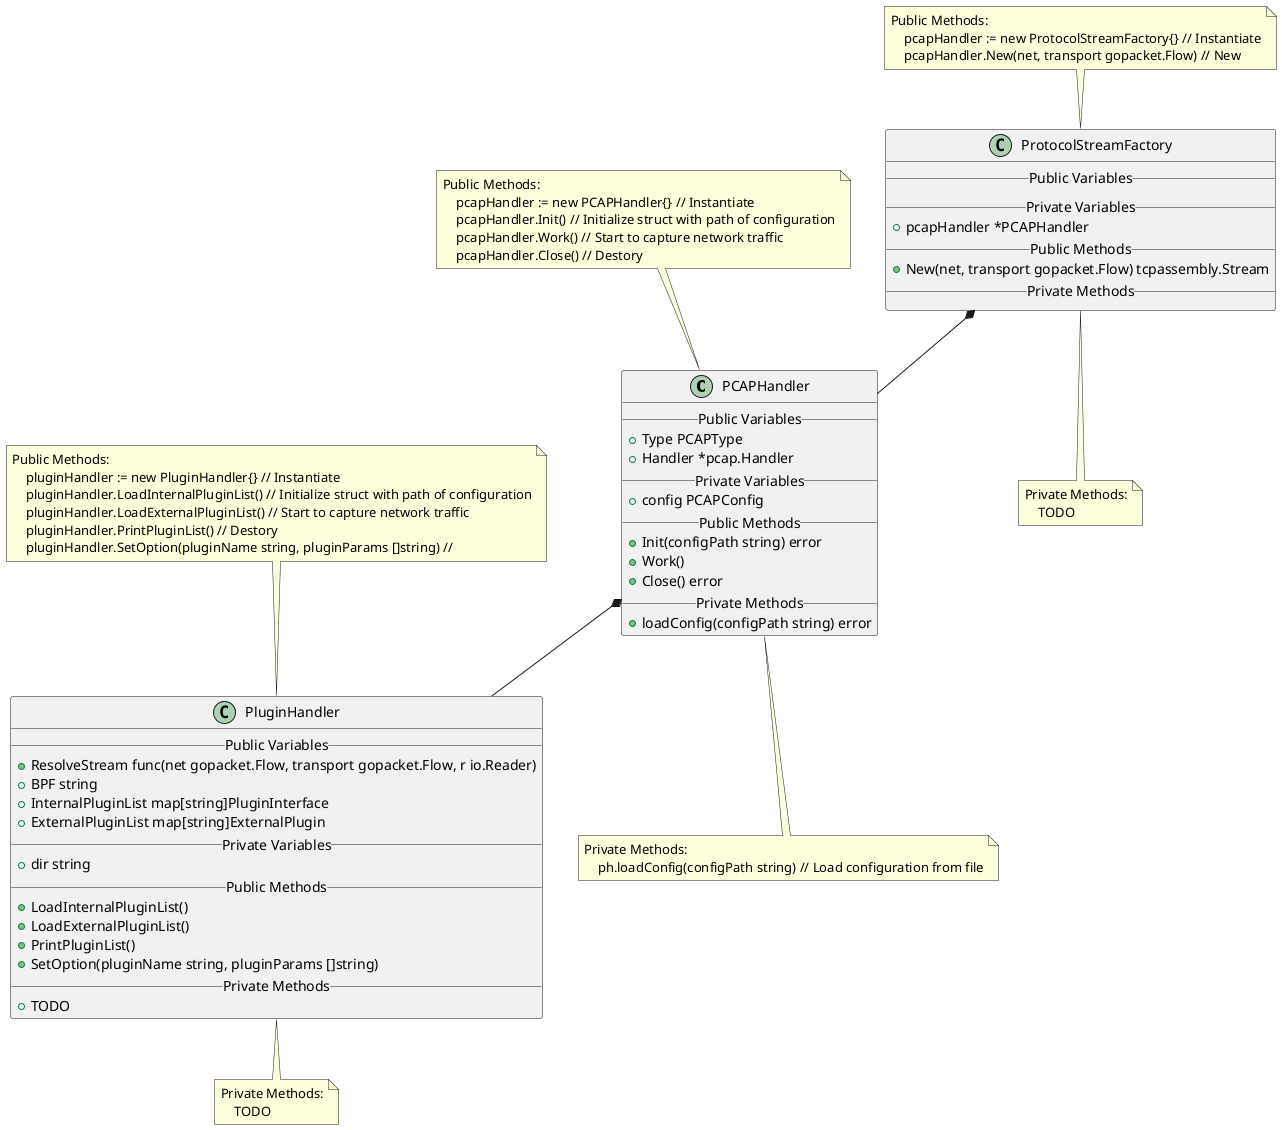 @startuml core

PCAPHandler *-- PluginHandler
ProtocolStreamFactory *-- PCAPHandler

class PCAPHandler{
        __ Public Variables __
        + Type PCAPType
        + Handler *pcap.Handler
        __ Private Variables __
        + config PCAPConfig
        __ Public Methods __
        + Init(configPath string) error
        + Work()
        + Close() error
        __ Private Methods __
        + loadConfig(configPath string) error
}

note top of PCAPHandler
    Public Methods:
        pcapHandler := new PCAPHandler{} // Instantiate
        pcapHandler.Init() // Initialize struct with path of configuration
        pcapHandler.Work() // Start to capture network traffic
        pcapHandler.Close() // Destory
end note

note bottom of PCAPHandler
    Private Methods:
        ph.loadConfig(configPath string) // Load configuration from file
end note

class PluginHandler{
        __ Public Variables __
        + ResolveStream func(net gopacket.Flow, transport gopacket.Flow, r io.Reader)
	    + BPF string
        + InternalPluginList map[string]PluginInterface
        + ExternalPluginList map[string]ExternalPlugin
        __ Private Variables __
        + dir string
        __ Public Methods __
        + LoadInternalPluginList()
        + LoadExternalPluginList()
        + PrintPluginList()
        + SetOption(pluginName string, pluginParams []string)
        __ Private Methods __
        + TODO
}

note top of PluginHandler
    Public Methods:
        pluginHandler := new PluginHandler{} // Instantiate
        pluginHandler.LoadInternalPluginList() // Initialize struct with path of configuration
        pluginHandler.LoadExternalPluginList() // Start to capture network traffic
        pluginHandler.PrintPluginList() // Destory
        pluginHandler.SetOption(pluginName string, pluginParams []string) // 
end note

note bottom of PluginHandler
    Private Methods:
        TODO
end note

class ProtocolStreamFactory{
        __ Public Variables __
        __ Private Variables __
        + pcapHandler *PCAPHandler
        __ Public Methods __
        + New(net, transport gopacket.Flow) tcpassembly.Stream
        __ Private Methods __
}

note top of ProtocolStreamFactory
    Public Methods:
        pcapHandler := new ProtocolStreamFactory{} // Instantiate
        pcapHandler.New(net, transport gopacket.Flow) // New
end note

note bottom of ProtocolStreamFactory
    Private Methods:
        TODO
end note
@enduml
